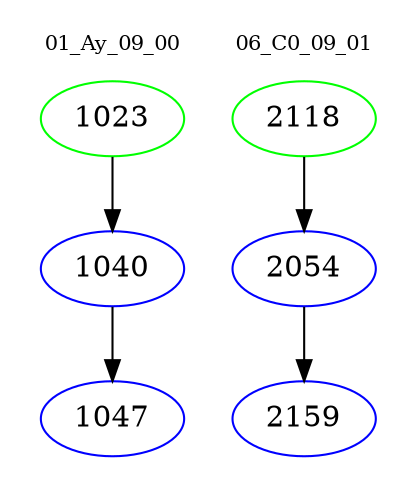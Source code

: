digraph{
subgraph cluster_0 {
color = white
label = "01_Ay_09_00";
fontsize=10;
T0_1023 [label="1023", color="green"]
T0_1023 -> T0_1040 [color="black"]
T0_1040 [label="1040", color="blue"]
T0_1040 -> T0_1047 [color="black"]
T0_1047 [label="1047", color="blue"]
}
subgraph cluster_1 {
color = white
label = "06_C0_09_01";
fontsize=10;
T1_2118 [label="2118", color="green"]
T1_2118 -> T1_2054 [color="black"]
T1_2054 [label="2054", color="blue"]
T1_2054 -> T1_2159 [color="black"]
T1_2159 [label="2159", color="blue"]
}
}
